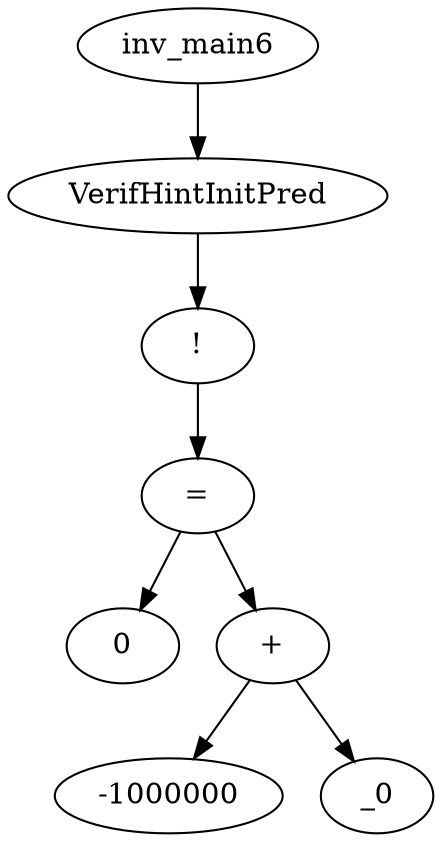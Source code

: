 digraph dag {
0 [label="inv_main6"];
1 [label="VerifHintInitPred"];
2 [label="!"];
3 [label="="];
4 [label="0"];
5 [label="+"];
6 [label="-1000000"];
7 [label="_0"];
0->1
1->2
2->3
3->5
3 -> 4
5->7
5 -> 6
}
